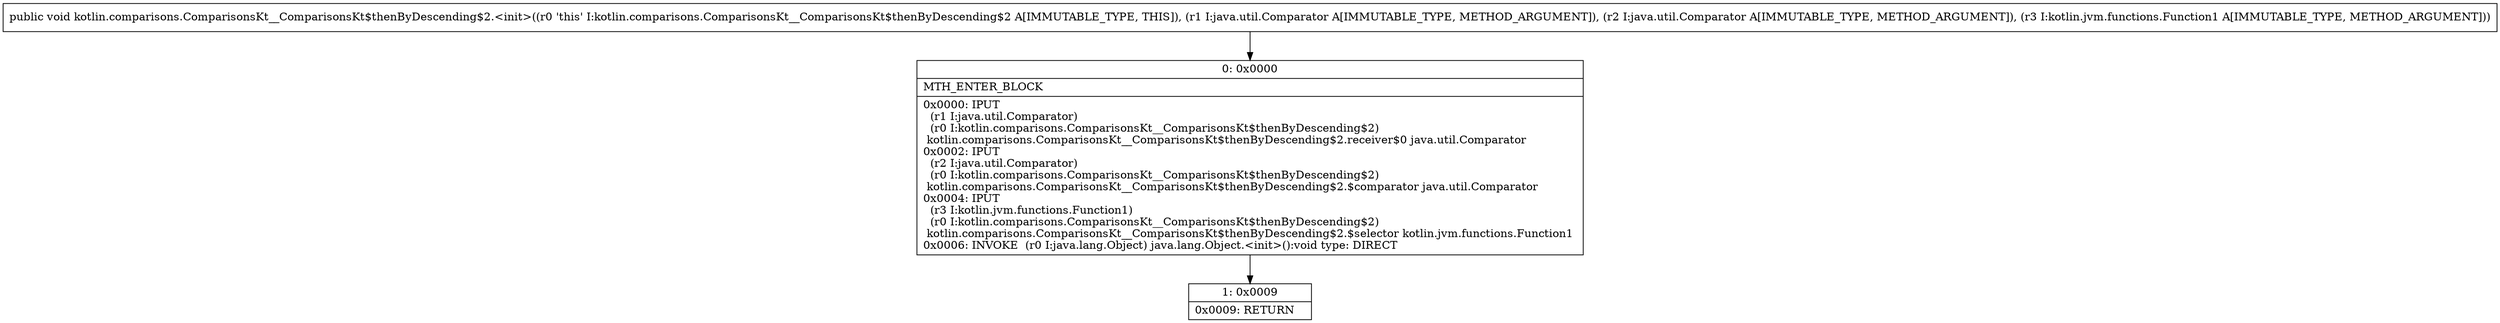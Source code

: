 digraph "CFG forkotlin.comparisons.ComparisonsKt__ComparisonsKt$thenByDescending$2.\<init\>(Ljava\/util\/Comparator;Ljava\/util\/Comparator;Lkotlin\/jvm\/functions\/Function1;)V" {
Node_0 [shape=record,label="{0\:\ 0x0000|MTH_ENTER_BLOCK\l|0x0000: IPUT  \l  (r1 I:java.util.Comparator)\l  (r0 I:kotlin.comparisons.ComparisonsKt__ComparisonsKt$thenByDescending$2)\l kotlin.comparisons.ComparisonsKt__ComparisonsKt$thenByDescending$2.receiver$0 java.util.Comparator \l0x0002: IPUT  \l  (r2 I:java.util.Comparator)\l  (r0 I:kotlin.comparisons.ComparisonsKt__ComparisonsKt$thenByDescending$2)\l kotlin.comparisons.ComparisonsKt__ComparisonsKt$thenByDescending$2.$comparator java.util.Comparator \l0x0004: IPUT  \l  (r3 I:kotlin.jvm.functions.Function1)\l  (r0 I:kotlin.comparisons.ComparisonsKt__ComparisonsKt$thenByDescending$2)\l kotlin.comparisons.ComparisonsKt__ComparisonsKt$thenByDescending$2.$selector kotlin.jvm.functions.Function1 \l0x0006: INVOKE  (r0 I:java.lang.Object) java.lang.Object.\<init\>():void type: DIRECT \l}"];
Node_1 [shape=record,label="{1\:\ 0x0009|0x0009: RETURN   \l}"];
MethodNode[shape=record,label="{public void kotlin.comparisons.ComparisonsKt__ComparisonsKt$thenByDescending$2.\<init\>((r0 'this' I:kotlin.comparisons.ComparisonsKt__ComparisonsKt$thenByDescending$2 A[IMMUTABLE_TYPE, THIS]), (r1 I:java.util.Comparator A[IMMUTABLE_TYPE, METHOD_ARGUMENT]), (r2 I:java.util.Comparator A[IMMUTABLE_TYPE, METHOD_ARGUMENT]), (r3 I:kotlin.jvm.functions.Function1 A[IMMUTABLE_TYPE, METHOD_ARGUMENT])) }"];
MethodNode -> Node_0;
Node_0 -> Node_1;
}

